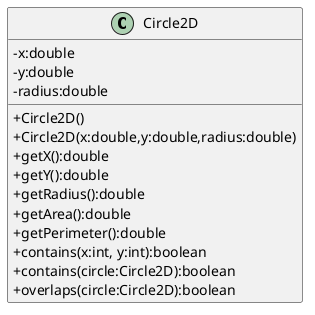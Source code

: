 @startuml
skinparam classAttributeIconSize 0
class Circle2D{
-x:double
-y:double
-radius:double
+Circle2D()
+Circle2D(x:double,y:double,radius:double)
+getX():double
+getY():double
+getRadius():double
+getArea():double
+getPerimeter():double
+contains(x:int, y:int):boolean
+contains(circle:Circle2D):boolean
+overlaps(circle:Circle2D):boolean
}
@enduml
